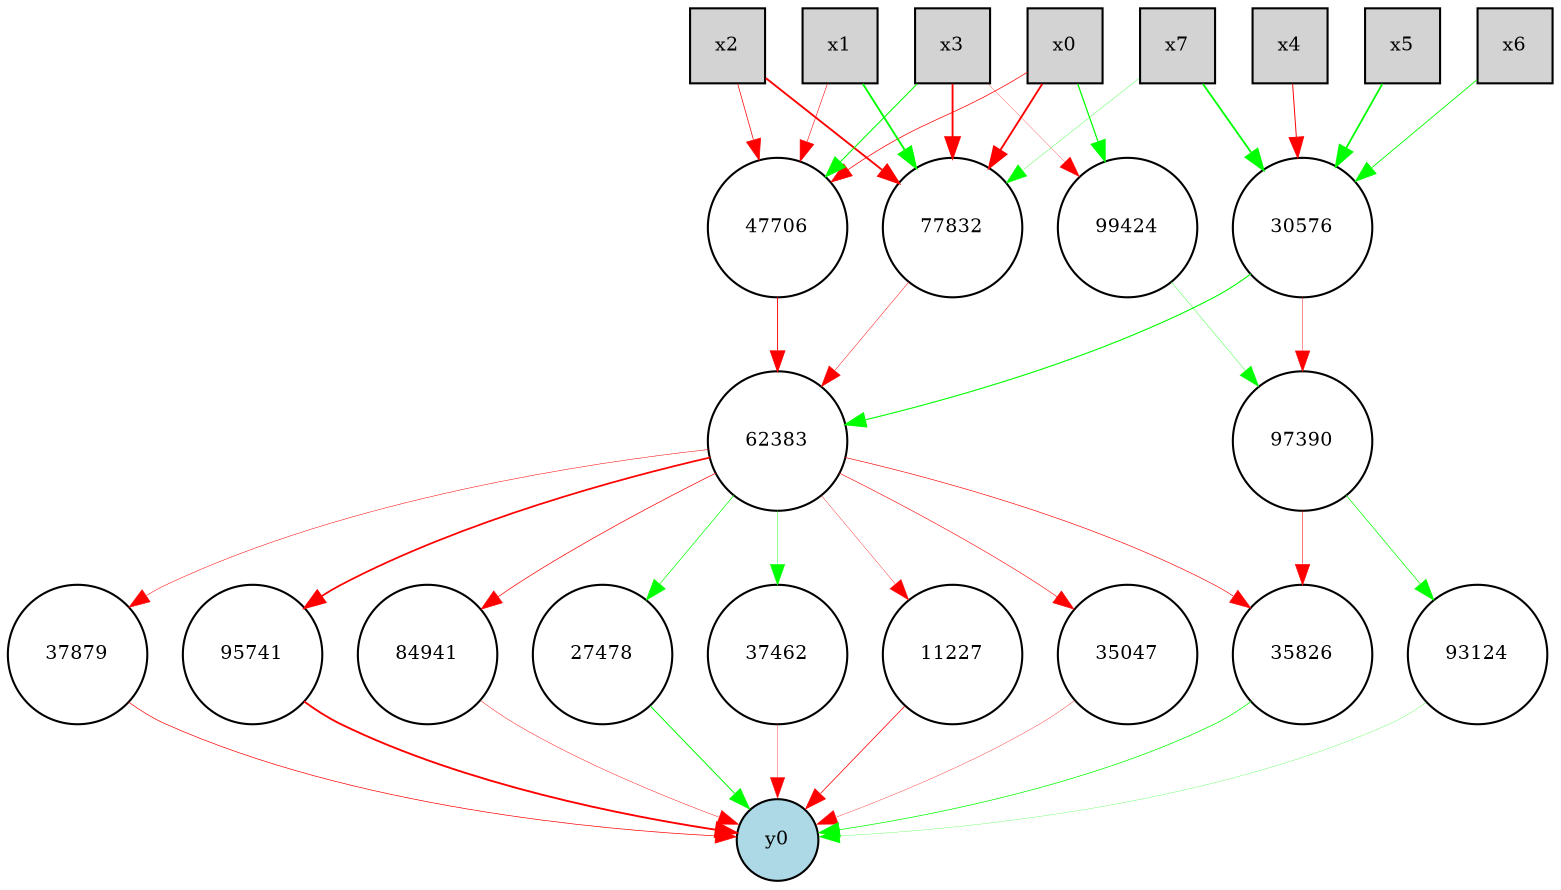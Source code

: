 digraph {
	node [fontsize=9 height=0.1 shape=circle width=0.1]
	x0 [fillcolor=lightgray height=0.5 shape=box style=filled width=0.5]
	x1 [fillcolor=lightgray height=0.5 shape=box style=filled width=0.5]
	x2 [fillcolor=lightgray height=0.5 shape=box style=filled width=0.5]
	x3 [fillcolor=lightgray height=0.5 shape=box style=filled width=0.5]
	x4 [fillcolor=lightgray height=0.5 shape=box style=filled width=0.5]
	x5 [fillcolor=lightgray height=0.5 shape=box style=filled width=0.5]
	x6 [fillcolor=lightgray height=0.5 shape=box style=filled width=0.5]
	x7 [fillcolor=lightgray height=0.5 shape=box style=filled width=0.5]
	y0 [fillcolor=lightblue style=filled]
	77832 [fillcolor=white style=filled]
	95741 [fillcolor=white style=filled]
	62383 [fillcolor=white style=filled]
	93124 [fillcolor=white style=filled]
	84941 [fillcolor=white style=filled]
	27478 [fillcolor=white style=filled]
	37462 [fillcolor=white style=filled]
	47706 [fillcolor=white style=filled]
	11227 [fillcolor=white style=filled]
	99424 [fillcolor=white style=filled]
	35047 [fillcolor=white style=filled]
	97390 [fillcolor=white style=filled]
	30576 [fillcolor=white style=filled]
	35826 [fillcolor=white style=filled]
	37879 [fillcolor=white style=filled]
	11227 -> y0 [color=red penwidth=0.36514731734820915 style=solid]
	x4 -> 30576 [color=red penwidth=0.4709272757155951 style=solid]
	x5 -> 30576 [color=green penwidth=0.8501722202637484 style=solid]
	37462 -> y0 [color=red penwidth=0.16816872535917893 style=solid]
	37879 -> y0 [color=red penwidth=0.3339054909886786 style=solid]
	x3 -> 47706 [color=green penwidth=0.5077708732292227 style=solid]
	x7 -> 30576 [color=green penwidth=0.8754683852548149 style=solid]
	x2 -> 47706 [color=red penwidth=0.35098118611173135 style=solid]
	47706 -> 62383 [color=red penwidth=0.4428032837928759 style=solid]
	62383 -> 35826 [color=red penwidth=0.3096391926396212 style=solid]
	62383 -> 35047 [color=red penwidth=0.2836069872131654 style=solid]
	62383 -> 37462 [color=green penwidth=0.20683196264081488 style=solid]
	x6 -> 30576 [color=green penwidth=0.41873453058764665 style=solid]
	62383 -> 27478 [color=green penwidth=0.33099041961265296 style=solid]
	x0 -> 47706 [color=red penwidth=0.3512270137974396 style=solid]
	30576 -> 62383 [color=green penwidth=0.5270986755504616 style=solid]
	62383 -> 37879 [color=red penwidth=0.24240755736955857 style=solid]
	x1 -> 77832 [color=green penwidth=0.9 style=solid]
	x3 -> 77832 [color=red penwidth=0.9 style=solid]
	x0 -> 77832 [color=red penwidth=0.9 style=solid]
	x2 -> 77832 [color=red penwidth=0.9 style=solid]
	77832 -> 62383 [color=red penwidth=0.21991823148953873 style=solid]
	62383 -> 84941 [color=red penwidth=0.3383677469311983 style=solid]
	62383 -> 95741 [color=red penwidth=0.8379394935388322 style=solid]
	95741 -> y0 [color=red penwidth=0.9 style=solid]
	62383 -> 11227 [color=red penwidth=0.17179155197286633 style=solid]
	97390 -> 93124 [color=green penwidth=0.3443489601874645 style=solid]
	97390 -> 35826 [color=red penwidth=0.2628146205159991 style=solid]
	30576 -> 97390 [color=red penwidth=0.21068026230147235 style=solid]
	99424 -> 97390 [color=green penwidth=0.1755649693947437 style=solid]
	27478 -> y0 [color=green penwidth=0.4793812060214174 style=solid]
	35826 -> y0 [color=green penwidth=0.3519479731825832 style=solid]
	35047 -> y0 [color=red penwidth=0.16758333615637078 style=solid]
	x3 -> 99424 [color=red penwidth=0.12718129596616412 style=solid]
	93124 -> y0 [color=green penwidth=0.12613132542630343 style=solid]
	x1 -> 47706 [color=red penwidth=0.27127307613093476 style=solid]
	x0 -> 99424 [color=green penwidth=0.5996284398013746 style=solid]
	x7 -> 77832 [color=green penwidth=0.14989994262514578 style=solid]
	84941 -> y0 [color=red penwidth=0.21447888960300146 style=solid]
}
